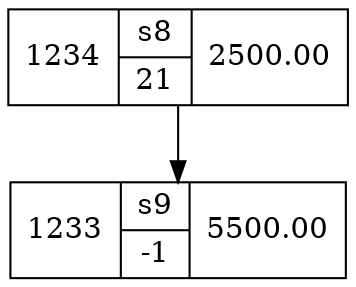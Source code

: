 digraph arbol{
  node [shape=record]
"1233" [label="1233|{s9|-1}|5500.00"]
"1234" [label="1234|{s8|21}|2500.00"]
"1234"->"1233"
}